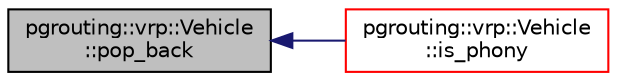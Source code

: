 digraph "pgrouting::vrp::Vehicle::pop_back"
{
  edge [fontname="Helvetica",fontsize="10",labelfontname="Helvetica",labelfontsize="10"];
  node [fontname="Helvetica",fontsize="10",shape=record];
  rankdir="LR";
  Node768 [label="pgrouting::vrp::Vehicle\l::pop_back",height=0.2,width=0.4,color="black", fillcolor="grey75", style="filled", fontcolor="black"];
  Node768 -> Node769 [dir="back",color="midnightblue",fontsize="10",style="solid",fontname="Helvetica"];
  Node769 [label="pgrouting::vrp::Vehicle\l::is_phony",height=0.2,width=0.4,color="red", fillcolor="white", style="filled",URL="$classpgrouting_1_1vrp_1_1Vehicle.html#a7b949a1e2f1c3cc36648c6224e9c8083"];
}
